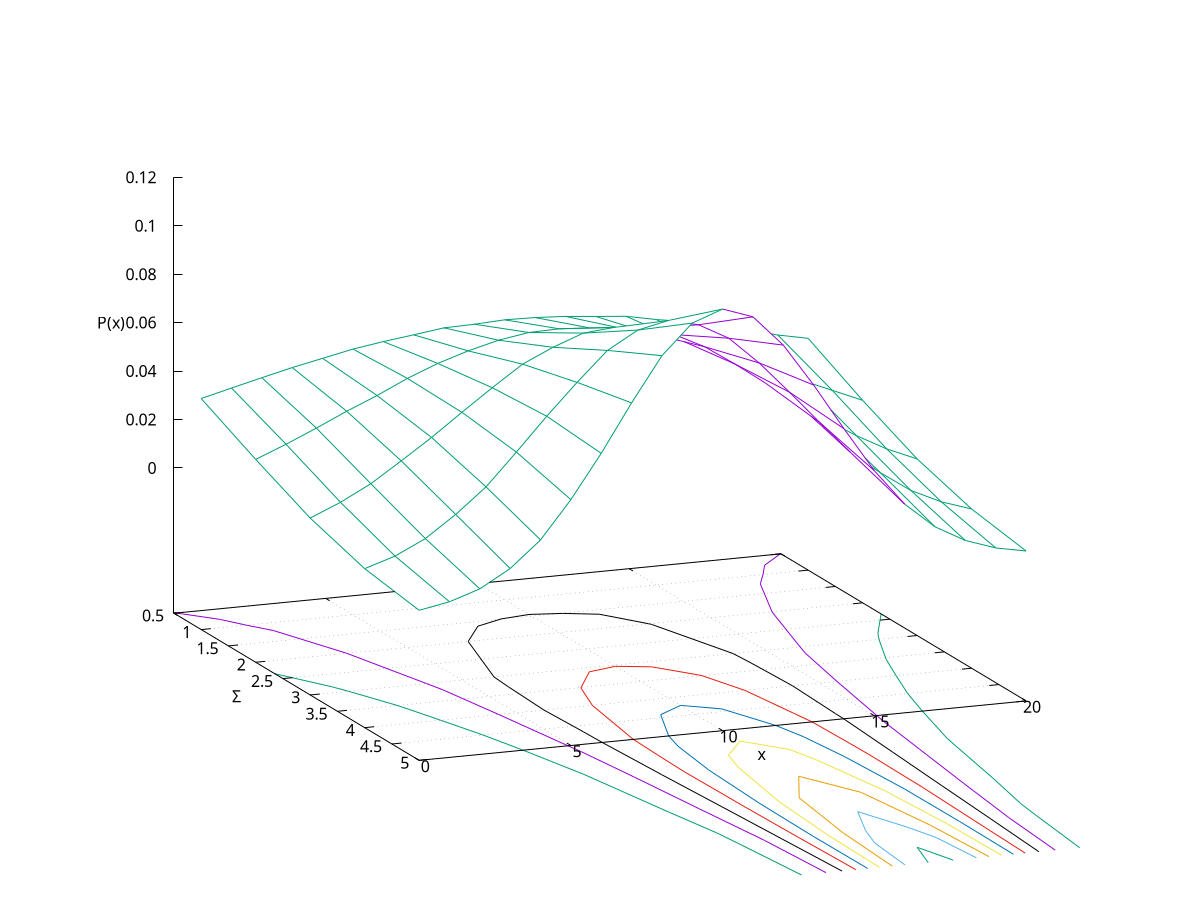 ################################################################################
# Parameters
# * data - the data file
# * output - the output file
################################################################################

################################################################################
# Output definition
################################################################################
set terminal svg size 750, 600 font "Serif,16"
# set output output

################################################################################
# Main graph
################################################################################
#set title "Gaussian shape (mean=0)" font "Serif,20" offset 0, -2
set xlabel "Σ" offset 4, 0
set ylabel "x"
set zlabel "P(x)"
set xtics autofreq
set ytics autofreq
set ztics autofreq
set xrange [0.5:5]
set yrange [0:20]
set zrange [ 0 : * ]
set view 70,68,1,1
set grid
set hidden3d
set contour
set cntrparam levels 15
set isosamples 20

$grid << EOD
0.04423 0.03540 0.02377 0.01305 0.00566 0.00196 0.00055 0.00012 0.00003 0.00000
0.04512 0.03852 0.02880 0.01833 0.00961 0.00426 0.00149 0.00047 0.00012 0.00003
0.04598 0.04155 0.03424 0.02478 0.01562 0.00836 0.00399 0.00152 0.00050 0.00017
0.04682 0.04451 0.03998 0.03299 0.02436 0.01552 0.00896 0.00442 0.00192 0.00080
0.04779 0.04710 0.04524 0.04141 0.03451 0.02611 0.01836 0.01142 0.00652 0.00339
0.04857 0.04968 0.05108 0.05058 0.04765 0.04151 0.03341 0.02515 0.01741 0.01166
0.04829 0.05155 0.05603 0.05950 0.06123 0.05940 0.05501 0.04810 0.03986 0.03165
0.04893 0.05312 0.05999 0.06800 0.07398 0.07900 0.08074 0.07920 0.07547 0.06939
0.04936 0.05478 0.06316 0.07374 0.08595 0.09727 0.10651 0.11315 0.11814 0.12048
0.04946 0.05503 0.06513 0.07837 0.09312 0.10951 0.12534 0.14058 0.15550 0.16832
0.04965 0.05563 0.06542 0.07947 0.09584 0.11407 0.13250 0.15140 0.16935 0.18804
0.04961 0.05534 0.06457 0.07793 0.09286 0.10964 0.12524 0.14039 0.15511 0.16869
0.04907 0.05459 0.06330 0.07408 0.08607 0.09673 0.10572 0.11348 0.11833 0.12069
0.04919 0.05334 0.05983 0.06783 0.07464 0.07902 0.08049 0.07958 0.07492 0.06891
0.04848 0.05218 0.05586 0.05945 0.06133 0.05975 0.05497 0.04761 0.04017 0.03178
0.04826 0.04961 0.05115 0.05041 0.04755 0.04120 0.03358 0.02533 0.01751 0.01160
0.04790 0.04749 0.04553 0.04126 0.03413 0.02615 0.01821 0.01147 0.00658 0.00340
0.04694 0.04478 0.04008 0.03265 0.02435 0.01556 0.00894 0.00457 0.00201 0.00081
0.04684 0.04178 0.03426 0.02499 0.01585 0.00869 0.00391 0.00152 0.00047 0.00015
0.04531 0.03831 0.02897 0.01826 0.00994 0.00439 0.00155 0.00043 0.00009 0.00003
0.04420 0.03572 0.02363 0.01293 0.00574 0.00190 0.00052 0.00012 0.00002 0.00001
EOD
splot '$grid' matrix with lines notitle

# gnuplot -p distribution.gp > out.svg